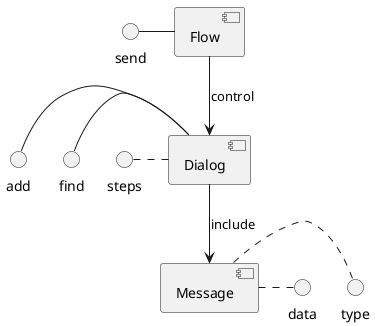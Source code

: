 @startuml

add - [Dialog]
find - [Dialog]
steps . [Dialog] 

[Message] . type
[Message] . data

send - [Flow]

[Flow] --> [Dialog] : control

[Dialog] --> [Message] : include



@enduml
